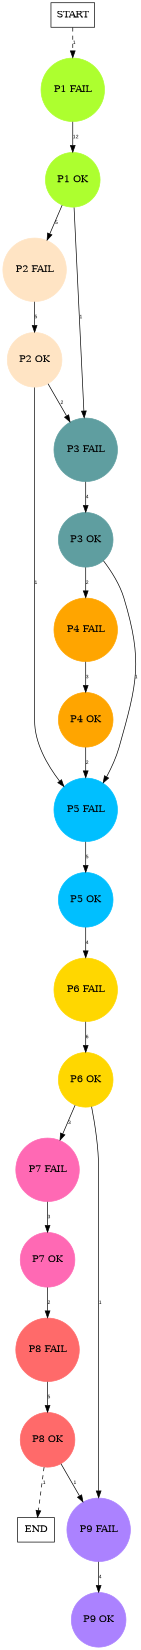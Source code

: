 digraph graphname {
	dpi = 150
	size="16,11!";
	margin = 0;
"P1 FAIL" [shape=circle, color=greenyellow, style=filled]"P1 OK" [shape=circle, color=greenyellow, style=filled]"P2 FAIL" [shape=circle, color=bisque, style=filled]"P2 OK" [shape=circle, color=bisque, style=filled]"P3 FAIL" [shape=circle, color=cadetblue, style=filled]"P3 OK" [shape=circle, color=cadetblue, style=filled]"P5 FAIL" [shape=circle, color=deepskyblue, style=filled]"P5 OK" [shape=circle, color=deepskyblue, style=filled]"P6 FAIL" [shape=circle, color=gold, style=filled]"P6 OK" [shape=circle, color=gold, style=filled]"P4 FAIL" [shape=circle, color=orange, style=filled]"P4 OK" [shape=circle, color=orange, style=filled]"P7 FAIL" [shape=circle, color=hotpink, style=filled]"P7 OK" [shape=circle, color=hotpink, style=filled]"P8 FAIL" [shape=circle, color=indianred1, style=filled]"P8 OK" [shape=circle, color=indianred1, style=filled]"P9 FAIL" [shape=circle, color=mediumpurple1, style=filled]"P9 OK" [shape=circle, color=mediumpurple1, style=filled]"START" [shape=box, fillcolor=white, style=filled, color=black]"END" [shape=box, fillcolor=white, style=filled, color=black]"P1 FAIL" -> "P1 OK" [ label ="12" labelfloat=false fontname="Arial" fontsize=8]
"P1 OK" -> "P2 FAIL" [ label ="5" labelfloat=false fontname="Arial" fontsize=8]
"P1 OK" -> "P3 FAIL" [ label ="1" labelfloat=false fontname="Arial" fontsize=8]
"P2 FAIL" -> "P2 OK" [ label ="5" labelfloat=false fontname="Arial" fontsize=8]
"P2 OK" -> "P3 FAIL" [ label ="2" labelfloat=false fontname="Arial" fontsize=8]
"P2 OK" -> "P5 FAIL" [ label ="1" labelfloat=false fontname="Arial" fontsize=8]
"P3 FAIL" -> "P3 OK" [ label ="4" labelfloat=false fontname="Arial" fontsize=8]
"P3 OK" -> "P5 FAIL" [ label ="1" labelfloat=false fontname="Arial" fontsize=8]
"P3 OK" -> "P4 FAIL" [ label ="2" labelfloat=false fontname="Arial" fontsize=8]
"P5 FAIL" -> "P5 OK" [ label ="5" labelfloat=false fontname="Arial" fontsize=8]
"P5 OK" -> "P6 FAIL" [ label ="4" labelfloat=false fontname="Arial" fontsize=8]
"P6 FAIL" -> "P6 OK" [ label ="6" labelfloat=false fontname="Arial" fontsize=8]
"P6 OK" -> "P7 FAIL" [ label ="3" labelfloat=false fontname="Arial" fontsize=8]
"P6 OK" -> "P9 FAIL" [ label ="1" labelfloat=false fontname="Arial" fontsize=8]
"P4 FAIL" -> "P4 OK" [ label ="3" labelfloat=false fontname="Arial" fontsize=8]
"P4 OK" -> "P5 FAIL" [ label ="2" labelfloat=false fontname="Arial" fontsize=8]
"P7 FAIL" -> "P7 OK" [ label ="3" labelfloat=false fontname="Arial" fontsize=8]
"P7 OK" -> "P8 FAIL" [ label ="2" labelfloat=false fontname="Arial" fontsize=8]
"P8 FAIL" -> "P8 OK" [ label ="5" labelfloat=false fontname="Arial" fontsize=8]
"P8 OK" -> "P9 FAIL" [ label ="1" labelfloat=false fontname="Arial" fontsize=8]
"P8 OK" -> "END" [ style = dashed label ="1" labelfloat=false fontname="Arial" fontsize=8]
"P9 FAIL" -> "P9 OK" [ label ="4" labelfloat=false fontname="Arial" fontsize=8]
"START" -> "P1 FAIL" [ style = dashed label ="1" labelfloat=false fontname="Arial" fontsize=8]
}
